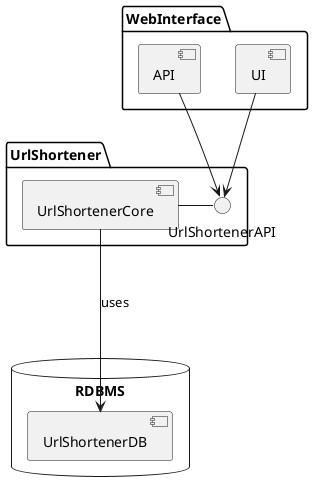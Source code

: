 @startuml

package "UrlShortener" {
  [UrlShortenerCore] - UrlShortenerAPI
}

package "WebInterface" {
  [API]
  [UI]
}

database "RDBMS" {
	[UrlShortenerDB]
}

"UrlShortenerCore" ---> UrlShortenerDB : uses
"API" --> UrlShortenerAPI
"UI" --> UrlShortenerAPI

@enduml